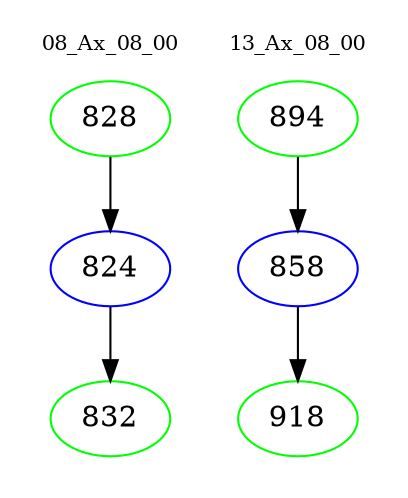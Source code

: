 digraph{
subgraph cluster_0 {
color = white
label = "08_Ax_08_00";
fontsize=10;
T0_828 [label="828", color="green"]
T0_828 -> T0_824 [color="black"]
T0_824 [label="824", color="blue"]
T0_824 -> T0_832 [color="black"]
T0_832 [label="832", color="green"]
}
subgraph cluster_1 {
color = white
label = "13_Ax_08_00";
fontsize=10;
T1_894 [label="894", color="green"]
T1_894 -> T1_858 [color="black"]
T1_858 [label="858", color="blue"]
T1_858 -> T1_918 [color="black"]
T1_918 [label="918", color="green"]
}
}
